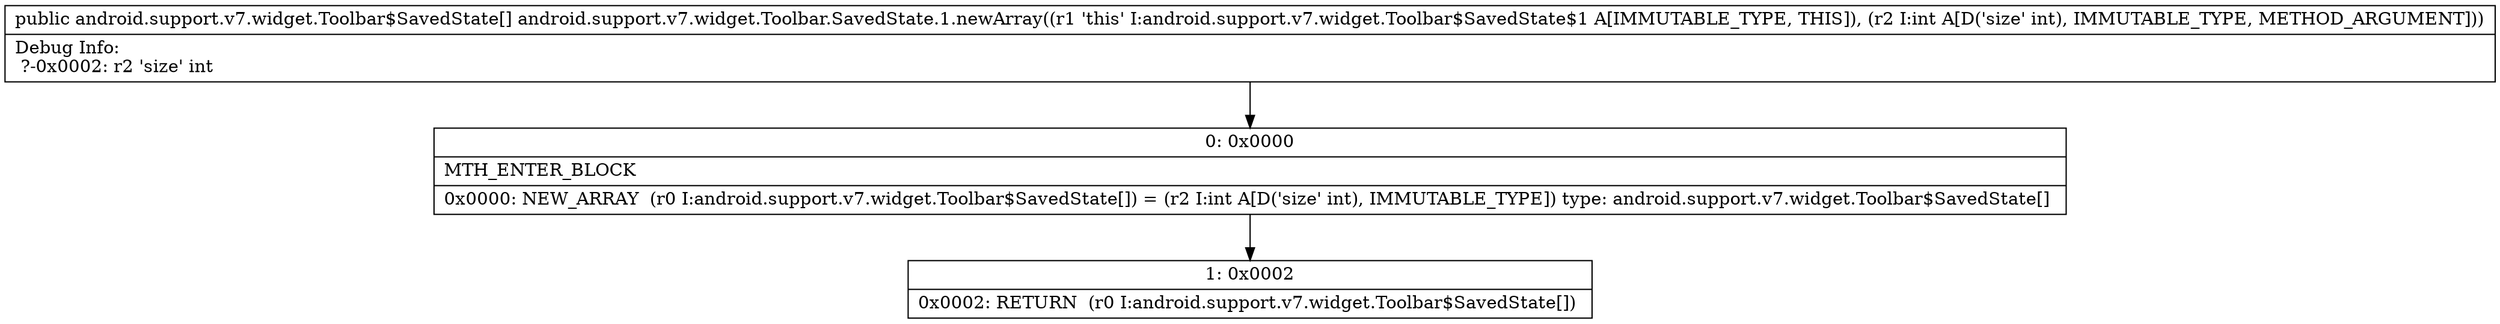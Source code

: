 digraph "CFG forandroid.support.v7.widget.Toolbar.SavedState.1.newArray(I)[Landroid\/support\/v7\/widget\/Toolbar$SavedState;" {
Node_0 [shape=record,label="{0\:\ 0x0000|MTH_ENTER_BLOCK\l|0x0000: NEW_ARRAY  (r0 I:android.support.v7.widget.Toolbar$SavedState[]) = (r2 I:int A[D('size' int), IMMUTABLE_TYPE]) type: android.support.v7.widget.Toolbar$SavedState[] \l}"];
Node_1 [shape=record,label="{1\:\ 0x0002|0x0002: RETURN  (r0 I:android.support.v7.widget.Toolbar$SavedState[]) \l}"];
MethodNode[shape=record,label="{public android.support.v7.widget.Toolbar$SavedState[] android.support.v7.widget.Toolbar.SavedState.1.newArray((r1 'this' I:android.support.v7.widget.Toolbar$SavedState$1 A[IMMUTABLE_TYPE, THIS]), (r2 I:int A[D('size' int), IMMUTABLE_TYPE, METHOD_ARGUMENT]))  | Debug Info:\l  ?\-0x0002: r2 'size' int\l}"];
MethodNode -> Node_0;
Node_0 -> Node_1;
}

